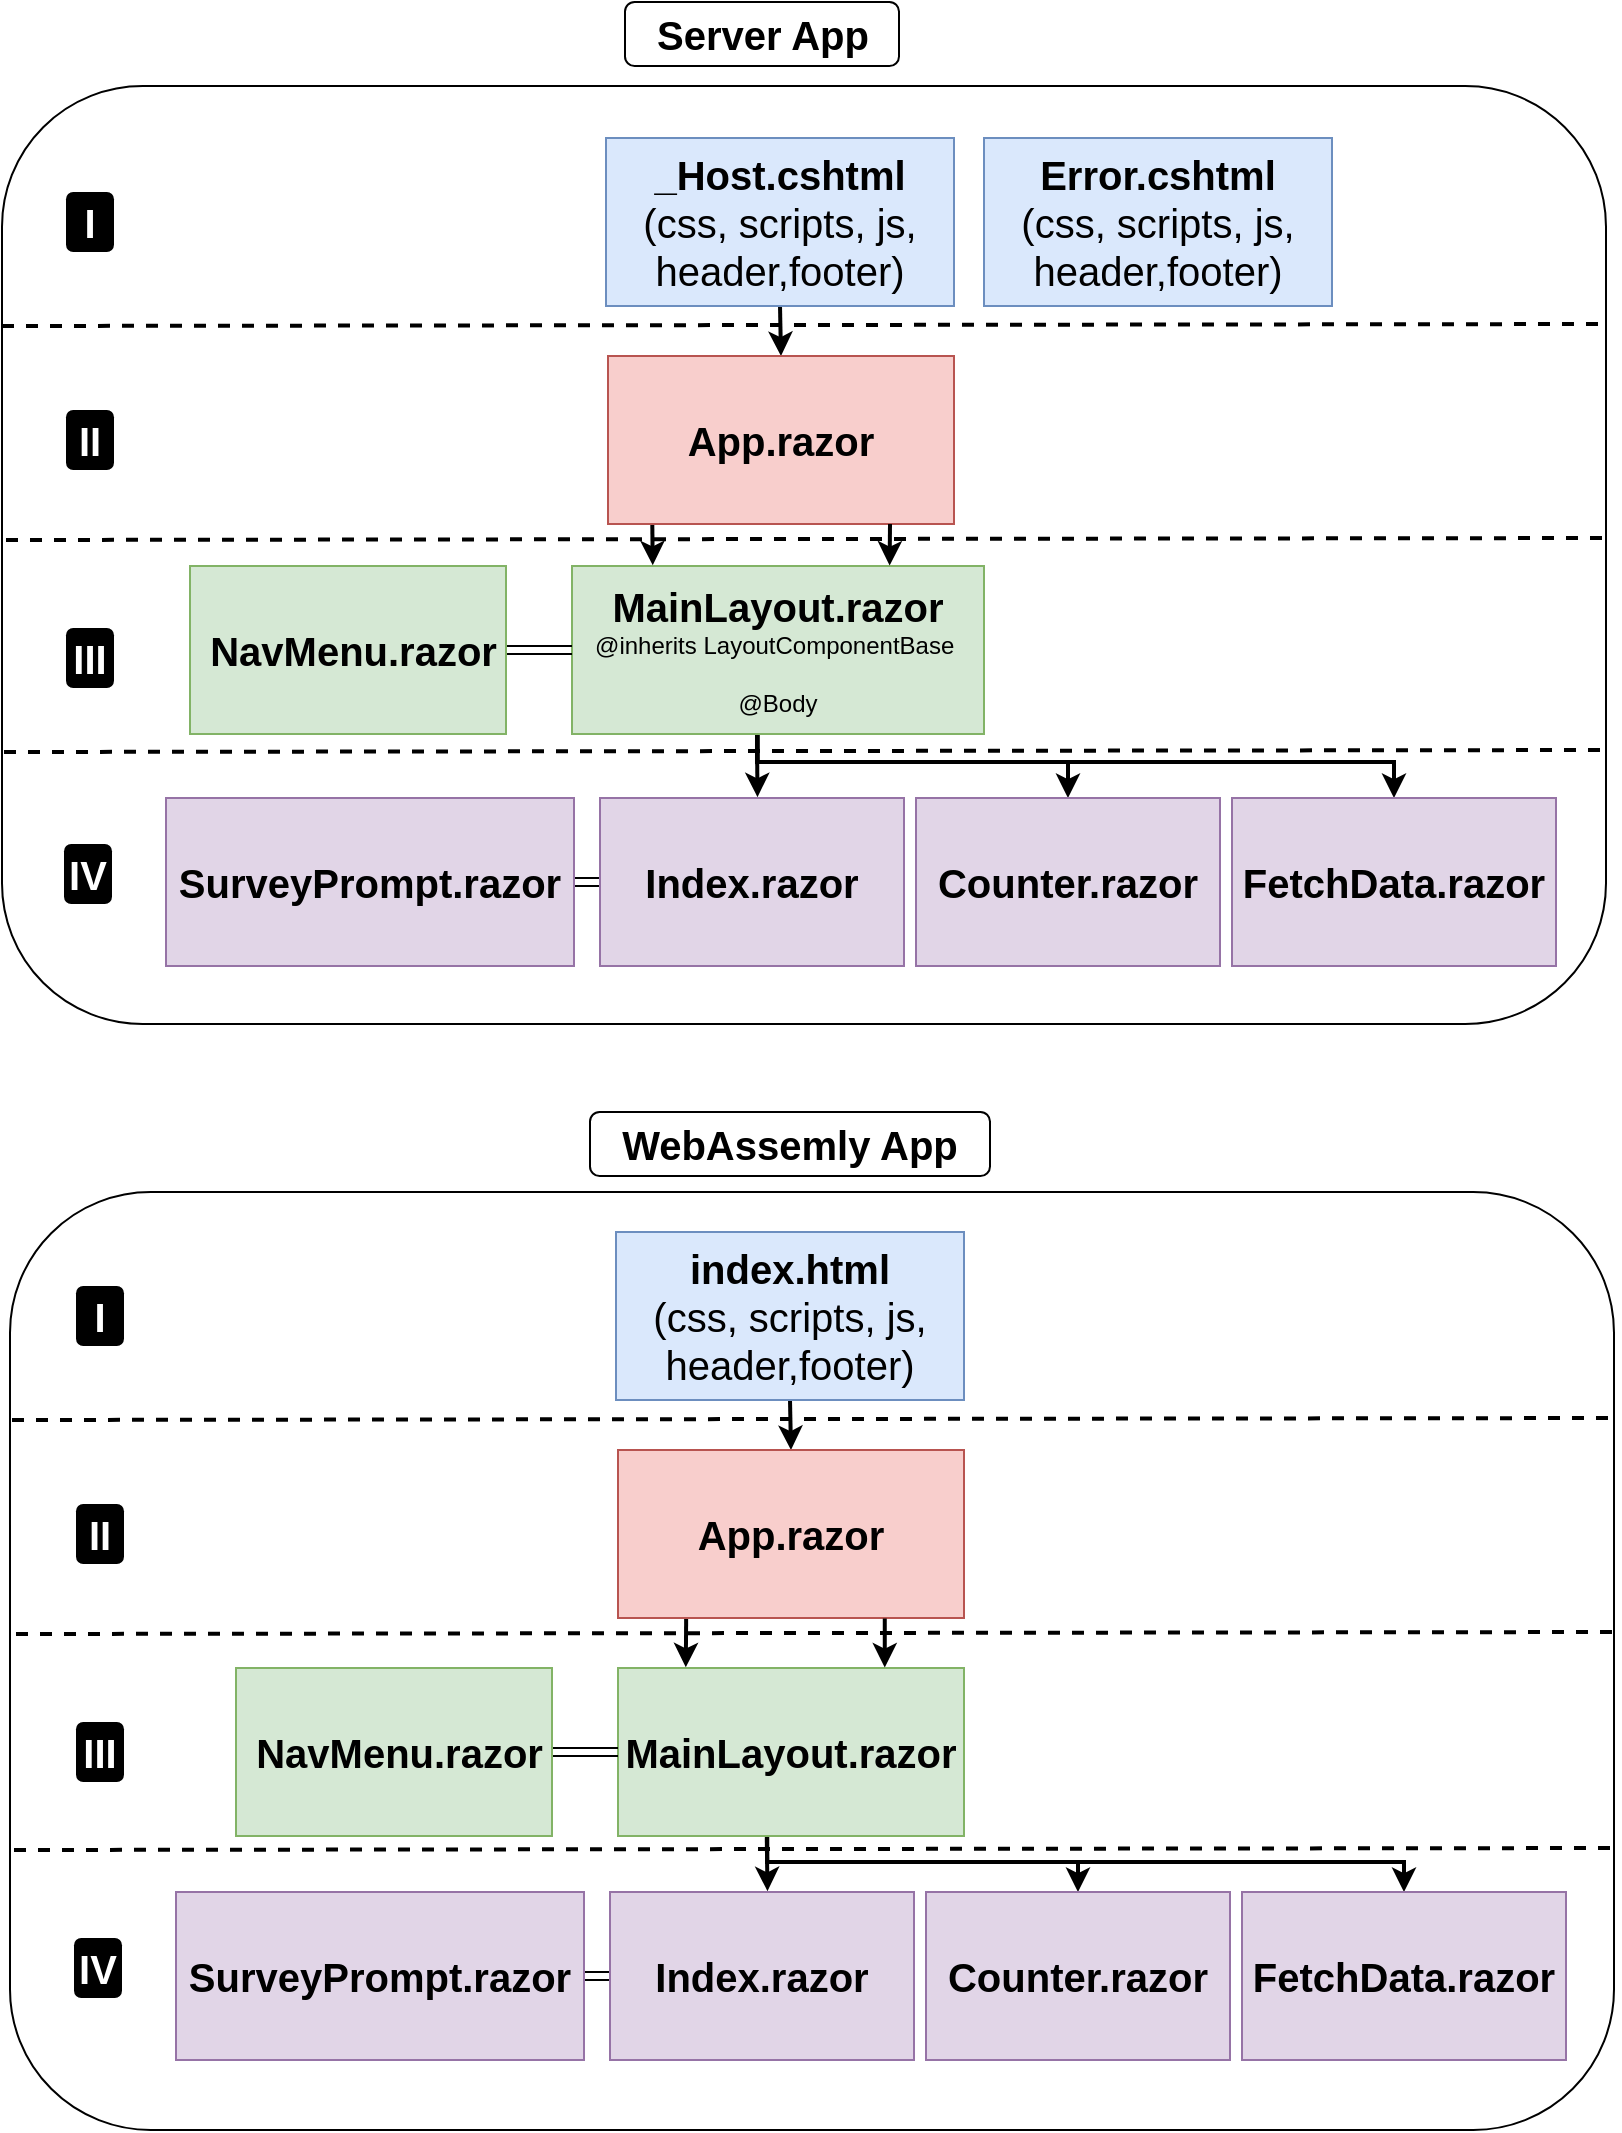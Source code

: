 <mxfile version="21.3.7" type="device">
  <diagram id="PopzSU10rDGdlLimEgy6" name="Page-1">
    <mxGraphModel dx="1687" dy="993" grid="0" gridSize="10" guides="1" tooltips="1" connect="1" arrows="1" fold="1" page="1" pageScale="1" pageWidth="827" pageHeight="1169" math="0" shadow="0">
      <root>
        <mxCell id="0" />
        <mxCell id="1" parent="0" />
        <mxCell id="NSYjjDNi7qGj8qfPXqa4-16" style="edgeStyle=orthogonalEdgeStyle;rounded=0;orthogonalLoop=1;jettySize=auto;html=1;exitX=0.5;exitY=1;exitDx=0;exitDy=0;entryX=0.5;entryY=0;entryDx=0;entryDy=0;strokeWidth=2;" parent="1" source="BGrW7HUJqGO3NxsvNbuX-1" target="NSYjjDNi7qGj8qfPXqa4-15" edge="1">
          <mxGeometry relative="1" as="geometry" />
        </mxCell>
        <mxCell id="BGrW7HUJqGO3NxsvNbuX-1" value="&lt;font style=&quot;font-size: 20px;&quot;&gt;&lt;b&gt;_Host.cshtml&lt;/b&gt;&lt;br&gt;(css, scripts, js, header,footer)&lt;br&gt;&lt;/font&gt;" style="rounded=0;whiteSpace=wrap;html=1;fillColor=#dae8fc;strokeColor=#6c8ebf;" parent="1" vertex="1">
          <mxGeometry x="315" y="145" width="174" height="84" as="geometry" />
        </mxCell>
        <mxCell id="NSYjjDNi7qGj8qfPXqa4-9" style="edgeStyle=orthogonalEdgeStyle;rounded=0;orthogonalLoop=1;jettySize=auto;html=1;exitX=0.449;exitY=1.006;exitDx=0;exitDy=0;entryX=0.518;entryY=-0.005;entryDx=0;entryDy=0;entryPerimeter=0;strokeWidth=2;exitPerimeter=0;" parent="1" source="BGrW7HUJqGO3NxsvNbuX-2" target="NSYjjDNi7qGj8qfPXqa4-2" edge="1">
          <mxGeometry relative="1" as="geometry" />
        </mxCell>
        <mxCell id="NSYjjDNi7qGj8qfPXqa4-10" style="edgeStyle=orthogonalEdgeStyle;rounded=0;orthogonalLoop=1;jettySize=auto;html=1;exitX=0.449;exitY=1.004;exitDx=0;exitDy=0;entryX=0.5;entryY=0;entryDx=0;entryDy=0;strokeWidth=2;exitPerimeter=0;" parent="1" source="BGrW7HUJqGO3NxsvNbuX-2" target="NSYjjDNi7qGj8qfPXqa4-3" edge="1">
          <mxGeometry relative="1" as="geometry">
            <Array as="points">
              <mxPoint x="390" y="457" />
              <mxPoint x="546" y="457" />
            </Array>
          </mxGeometry>
        </mxCell>
        <mxCell id="NSYjjDNi7qGj8qfPXqa4-11" style="edgeStyle=orthogonalEdgeStyle;rounded=0;orthogonalLoop=1;jettySize=auto;html=1;exitX=0.451;exitY=1.002;exitDx=0;exitDy=0;entryX=0.5;entryY=0;entryDx=0;entryDy=0;strokeWidth=2;exitPerimeter=0;" parent="1" source="BGrW7HUJqGO3NxsvNbuX-2" target="NSYjjDNi7qGj8qfPXqa4-4" edge="1">
          <mxGeometry relative="1" as="geometry">
            <Array as="points">
              <mxPoint x="391" y="457" />
              <mxPoint x="709" y="457" />
            </Array>
          </mxGeometry>
        </mxCell>
        <mxCell id="BGrW7HUJqGO3NxsvNbuX-2" value="&lt;font style=&quot;&quot;&gt;&lt;b style=&quot;font-size: 20px; border-color: var(--border-color);&quot;&gt;MainLayout.razor&lt;br&gt;&lt;/b&gt;@inherits LayoutComponentBase&amp;nbsp;&lt;br&gt;&lt;br&gt;&lt;font style=&quot;&quot;&gt;&lt;font style=&quot;font-size: 12px;&quot;&gt;@Body&lt;/font&gt;&lt;/font&gt;&lt;br&gt;&lt;/font&gt;" style="rounded=0;whiteSpace=wrap;html=1;fillColor=#d5e8d4;strokeColor=#82b366;" parent="1" vertex="1">
          <mxGeometry x="298" y="359" width="206" height="84" as="geometry" />
        </mxCell>
        <mxCell id="NSYjjDNi7qGj8qfPXqa4-12" style="edgeStyle=orthogonalEdgeStyle;rounded=0;orthogonalLoop=1;jettySize=auto;html=1;exitX=1;exitY=0.5;exitDx=0;exitDy=0;entryX=0;entryY=0.5;entryDx=0;entryDy=0;shape=link;" parent="1" source="BGrW7HUJqGO3NxsvNbuX-3" target="NSYjjDNi7qGj8qfPXqa4-2" edge="1">
          <mxGeometry relative="1" as="geometry" />
        </mxCell>
        <mxCell id="BGrW7HUJqGO3NxsvNbuX-3" value="&lt;font style=&quot;font-size: 20px;&quot;&gt;&lt;b&gt;SurveyPrompt.razor&lt;/b&gt;&lt;br&gt;&lt;/font&gt;" style="rounded=0;whiteSpace=wrap;html=1;fillColor=#e1d5e7;strokeColor=#9673a6;" parent="1" vertex="1">
          <mxGeometry x="95" y="475" width="204" height="84" as="geometry" />
        </mxCell>
        <mxCell id="NSYjjDNi7qGj8qfPXqa4-8" style="edgeStyle=orthogonalEdgeStyle;rounded=0;orthogonalLoop=1;jettySize=auto;html=1;exitX=1;exitY=0.5;exitDx=0;exitDy=0;entryX=0;entryY=0.5;entryDx=0;entryDy=0;shape=link;" parent="1" source="BGrW7HUJqGO3NxsvNbuX-4" target="BGrW7HUJqGO3NxsvNbuX-2" edge="1">
          <mxGeometry relative="1" as="geometry" />
        </mxCell>
        <mxCell id="BGrW7HUJqGO3NxsvNbuX-4" value="&lt;font style=&quot;font-size: 20px;&quot;&gt;&lt;b&gt;&amp;nbsp;&lt;/b&gt;&lt;b style=&quot;border-color: var(--border-color);&quot;&gt;NavMenu.razor&lt;/b&gt;&lt;br&gt;&lt;/font&gt;" style="rounded=0;whiteSpace=wrap;html=1;fillColor=#d5e8d4;strokeColor=#82b366;" parent="1" vertex="1">
          <mxGeometry x="107" y="359" width="158" height="84" as="geometry" />
        </mxCell>
        <mxCell id="BGrW7HUJqGO3NxsvNbuX-14" value="" style="rounded=1;whiteSpace=wrap;html=1;fontSize=20;fillColor=none;" parent="1" vertex="1">
          <mxGeometry x="13" y="119" width="802" height="469" as="geometry" />
        </mxCell>
        <mxCell id="BGrW7HUJqGO3NxsvNbuX-15" value="&lt;font size=&quot;1&quot; color=&quot;#ffffff&quot;&gt;&lt;b style=&quot;font-size: 20px;&quot;&gt;I&lt;/b&gt;&lt;/font&gt;" style="rounded=1;whiteSpace=wrap;html=1;strokeColor=none;strokeWidth=4;fontSize=15;fontColor=#82BE77;fillColor=#000000;" parent="1" vertex="1">
          <mxGeometry x="45" y="172" width="24" height="30" as="geometry" />
        </mxCell>
        <mxCell id="BGrW7HUJqGO3NxsvNbuX-16" value="&lt;font size=&quot;1&quot; color=&quot;#ffffff&quot;&gt;&lt;b style=&quot;font-size: 20px;&quot;&gt;III&lt;/b&gt;&lt;/font&gt;" style="rounded=1;whiteSpace=wrap;html=1;strokeColor=none;strokeWidth=4;fontSize=15;fontColor=#82BE77;fillColor=#000000;" parent="1" vertex="1">
          <mxGeometry x="45" y="390" width="24" height="30" as="geometry" />
        </mxCell>
        <mxCell id="NSYjjDNi7qGj8qfPXqa4-1" value="&lt;font style=&quot;font-size: 20px;&quot;&gt;&lt;b&gt;Error.cshtml&lt;/b&gt;&lt;br&gt;(css, scripts, js, header,footer)&lt;br&gt;&lt;/font&gt;" style="rounded=0;whiteSpace=wrap;html=1;fillColor=#dae8fc;strokeColor=#6c8ebf;" parent="1" vertex="1">
          <mxGeometry x="504" y="145" width="174" height="84" as="geometry" />
        </mxCell>
        <mxCell id="NSYjjDNi7qGj8qfPXqa4-2" value="&lt;font style=&quot;font-size: 20px;&quot;&gt;&lt;b&gt;Index.razor&lt;/b&gt;&lt;br&gt;&lt;/font&gt;" style="rounded=0;whiteSpace=wrap;html=1;fillColor=#e1d5e7;strokeColor=#9673a6;" parent="1" vertex="1">
          <mxGeometry x="312" y="475" width="152" height="84" as="geometry" />
        </mxCell>
        <mxCell id="NSYjjDNi7qGj8qfPXqa4-3" value="&lt;font style=&quot;font-size: 20px;&quot;&gt;&lt;b&gt;Counter.razor&lt;/b&gt;&lt;br&gt;&lt;/font&gt;" style="rounded=0;whiteSpace=wrap;html=1;fillColor=#e1d5e7;strokeColor=#9673a6;" parent="1" vertex="1">
          <mxGeometry x="470" y="475" width="152" height="84" as="geometry" />
        </mxCell>
        <mxCell id="NSYjjDNi7qGj8qfPXqa4-4" value="&lt;font style=&quot;font-size: 20px;&quot;&gt;&lt;b&gt;FetchData.razor&lt;/b&gt;&lt;br&gt;&lt;/font&gt;" style="rounded=0;whiteSpace=wrap;html=1;fillColor=#e1d5e7;strokeColor=#9673a6;" parent="1" vertex="1">
          <mxGeometry x="628" y="475" width="162" height="84" as="geometry" />
        </mxCell>
        <mxCell id="NSYjjDNi7qGj8qfPXqa4-13" value="&lt;font size=&quot;1&quot; color=&quot;#ffffff&quot;&gt;&lt;b style=&quot;font-size: 20px;&quot;&gt;IV&lt;/b&gt;&lt;/font&gt;" style="rounded=1;whiteSpace=wrap;html=1;strokeColor=none;strokeWidth=4;fontSize=15;fontColor=#82BE77;fillColor=#000000;" parent="1" vertex="1">
          <mxGeometry x="44" y="498" width="24" height="30" as="geometry" />
        </mxCell>
        <mxCell id="NSYjjDNi7qGj8qfPXqa4-18" style="edgeStyle=orthogonalEdgeStyle;rounded=0;orthogonalLoop=1;jettySize=auto;html=1;exitX=0.128;exitY=0.997;exitDx=0;exitDy=0;strokeWidth=2;exitPerimeter=0;entryX=0.196;entryY=-0.004;entryDx=0;entryDy=0;entryPerimeter=0;" parent="1" source="NSYjjDNi7qGj8qfPXqa4-15" target="BGrW7HUJqGO3NxsvNbuX-2" edge="1">
          <mxGeometry relative="1" as="geometry">
            <mxPoint x="349" y="362" as="targetPoint" />
          </mxGeometry>
        </mxCell>
        <mxCell id="NSYjjDNi7qGj8qfPXqa4-15" value="&lt;font style=&quot;font-size: 20px;&quot;&gt;&lt;b style=&quot;border-color: var(--border-color);&quot;&gt;App.razor&lt;/b&gt;&lt;br&gt;&lt;/font&gt;" style="rounded=0;whiteSpace=wrap;html=1;fillColor=#f8cecc;strokeColor=#b85450;" parent="1" vertex="1">
          <mxGeometry x="316" y="254" width="173" height="84" as="geometry" />
        </mxCell>
        <mxCell id="NSYjjDNi7qGj8qfPXqa4-19" style="edgeStyle=orthogonalEdgeStyle;rounded=0;orthogonalLoop=1;jettySize=auto;html=1;entryX=0.771;entryY=-0.003;entryDx=0;entryDy=0;strokeWidth=2;entryPerimeter=0;" parent="1" target="BGrW7HUJqGO3NxsvNbuX-2" edge="1">
          <mxGeometry relative="1" as="geometry">
            <mxPoint x="457" y="338" as="sourcePoint" />
            <mxPoint x="420" y="367" as="targetPoint" />
          </mxGeometry>
        </mxCell>
        <mxCell id="NSYjjDNi7qGj8qfPXqa4-20" value="&lt;font size=&quot;1&quot; color=&quot;#ffffff&quot;&gt;&lt;b style=&quot;font-size: 20px;&quot;&gt;II&lt;/b&gt;&lt;/font&gt;" style="rounded=1;whiteSpace=wrap;html=1;strokeColor=none;strokeWidth=4;fontSize=15;fontColor=#82BE77;fillColor=#000000;" parent="1" vertex="1">
          <mxGeometry x="45" y="281" width="24" height="30" as="geometry" />
        </mxCell>
        <mxCell id="NSYjjDNi7qGj8qfPXqa4-21" value="" style="endArrow=none;dashed=1;html=1;rounded=0;strokeWidth=2;fontSize=20;" parent="1" edge="1">
          <mxGeometry width="50" height="50" relative="1" as="geometry">
            <mxPoint x="13" y="239" as="sourcePoint" />
            <mxPoint x="813" y="238" as="targetPoint" />
          </mxGeometry>
        </mxCell>
        <mxCell id="NSYjjDNi7qGj8qfPXqa4-22" value="" style="endArrow=none;dashed=1;html=1;rounded=0;strokeWidth=2;fontSize=20;" parent="1" edge="1">
          <mxGeometry width="50" height="50" relative="1" as="geometry">
            <mxPoint x="15" y="346" as="sourcePoint" />
            <mxPoint x="815" y="345" as="targetPoint" />
          </mxGeometry>
        </mxCell>
        <mxCell id="NSYjjDNi7qGj8qfPXqa4-23" value="" style="endArrow=none;dashed=1;html=1;rounded=0;strokeWidth=2;fontSize=20;" parent="1" edge="1">
          <mxGeometry width="50" height="50" relative="1" as="geometry">
            <mxPoint x="14" y="452" as="sourcePoint" />
            <mxPoint x="814" y="451" as="targetPoint" />
          </mxGeometry>
        </mxCell>
        <mxCell id="NSYjjDNi7qGj8qfPXqa4-24" style="edgeStyle=orthogonalEdgeStyle;rounded=0;orthogonalLoop=1;jettySize=auto;html=1;exitX=0.5;exitY=1;exitDx=0;exitDy=0;entryX=0.5;entryY=0;entryDx=0;entryDy=0;strokeWidth=2;" parent="1" source="NSYjjDNi7qGj8qfPXqa4-25" target="NSYjjDNi7qGj8qfPXqa4-43" edge="1">
          <mxGeometry relative="1" as="geometry" />
        </mxCell>
        <mxCell id="NSYjjDNi7qGj8qfPXqa4-25" value="&lt;font style=&quot;font-size: 20px;&quot;&gt;&lt;b&gt;index.html&lt;/b&gt;&lt;br&gt;(css, scripts, js, header,footer)&lt;br&gt;&lt;/font&gt;" style="rounded=0;whiteSpace=wrap;html=1;fillColor=#dae8fc;strokeColor=#6c8ebf;" parent="1" vertex="1">
          <mxGeometry x="320" y="692" width="174" height="84" as="geometry" />
        </mxCell>
        <mxCell id="NSYjjDNi7qGj8qfPXqa4-26" style="edgeStyle=orthogonalEdgeStyle;rounded=0;orthogonalLoop=1;jettySize=auto;html=1;exitX=0.43;exitY=1.007;exitDx=0;exitDy=0;entryX=0.518;entryY=-0.005;entryDx=0;entryDy=0;entryPerimeter=0;strokeWidth=2;exitPerimeter=0;" parent="1" source="NSYjjDNi7qGj8qfPXqa4-29" target="NSYjjDNi7qGj8qfPXqa4-38" edge="1">
          <mxGeometry relative="1" as="geometry" />
        </mxCell>
        <mxCell id="NSYjjDNi7qGj8qfPXqa4-27" style="edgeStyle=orthogonalEdgeStyle;rounded=0;orthogonalLoop=1;jettySize=auto;html=1;exitX=0.431;exitY=1.005;exitDx=0;exitDy=0;entryX=0.5;entryY=0;entryDx=0;entryDy=0;strokeWidth=2;exitPerimeter=0;" parent="1" source="NSYjjDNi7qGj8qfPXqa4-29" target="NSYjjDNi7qGj8qfPXqa4-39" edge="1">
          <mxGeometry relative="1" as="geometry">
            <Array as="points">
              <mxPoint x="396" y="1007" />
              <mxPoint x="551" y="1007" />
            </Array>
          </mxGeometry>
        </mxCell>
        <mxCell id="NSYjjDNi7qGj8qfPXqa4-28" style="edgeStyle=orthogonalEdgeStyle;rounded=0;orthogonalLoop=1;jettySize=auto;html=1;exitX=0.431;exitY=1.004;exitDx=0;exitDy=0;entryX=0.5;entryY=0;entryDx=0;entryDy=0;strokeWidth=2;exitPerimeter=0;" parent="1" source="NSYjjDNi7qGj8qfPXqa4-29" target="NSYjjDNi7qGj8qfPXqa4-40" edge="1">
          <mxGeometry relative="1" as="geometry">
            <Array as="points">
              <mxPoint x="396" y="1007" />
              <mxPoint x="714" y="1007" />
            </Array>
          </mxGeometry>
        </mxCell>
        <mxCell id="NSYjjDNi7qGj8qfPXqa4-29" value="&lt;font style=&quot;font-size: 20px;&quot;&gt;&lt;b style=&quot;border-color: var(--border-color);&quot;&gt;MainLayout.razor&lt;/b&gt;&lt;br&gt;&lt;/font&gt;" style="rounded=0;whiteSpace=wrap;html=1;fillColor=#d5e8d4;strokeColor=#82b366;" parent="1" vertex="1">
          <mxGeometry x="321" y="910" width="173" height="84" as="geometry" />
        </mxCell>
        <mxCell id="NSYjjDNi7qGj8qfPXqa4-30" style="edgeStyle=orthogonalEdgeStyle;rounded=0;orthogonalLoop=1;jettySize=auto;html=1;exitX=1;exitY=0.5;exitDx=0;exitDy=0;entryX=0;entryY=0.5;entryDx=0;entryDy=0;shape=link;" parent="1" source="NSYjjDNi7qGj8qfPXqa4-31" target="NSYjjDNi7qGj8qfPXqa4-38" edge="1">
          <mxGeometry relative="1" as="geometry" />
        </mxCell>
        <mxCell id="NSYjjDNi7qGj8qfPXqa4-31" value="&lt;font style=&quot;font-size: 20px;&quot;&gt;&lt;b&gt;SurveyPrompt.razor&lt;/b&gt;&lt;br&gt;&lt;/font&gt;" style="rounded=0;whiteSpace=wrap;html=1;fillColor=#e1d5e7;strokeColor=#9673a6;" parent="1" vertex="1">
          <mxGeometry x="100" y="1022" width="204" height="84" as="geometry" />
        </mxCell>
        <mxCell id="NSYjjDNi7qGj8qfPXqa4-32" style="edgeStyle=orthogonalEdgeStyle;rounded=0;orthogonalLoop=1;jettySize=auto;html=1;exitX=1;exitY=0.5;exitDx=0;exitDy=0;entryX=0;entryY=0.5;entryDx=0;entryDy=0;shape=link;" parent="1" source="NSYjjDNi7qGj8qfPXqa4-33" target="NSYjjDNi7qGj8qfPXqa4-29" edge="1">
          <mxGeometry relative="1" as="geometry" />
        </mxCell>
        <mxCell id="NSYjjDNi7qGj8qfPXqa4-33" value="&lt;font style=&quot;font-size: 20px;&quot;&gt;&lt;b&gt;&amp;nbsp;&lt;/b&gt;&lt;b style=&quot;border-color: var(--border-color);&quot;&gt;NavMenu.razor&lt;/b&gt;&lt;br&gt;&lt;/font&gt;" style="rounded=0;whiteSpace=wrap;html=1;fillColor=#d5e8d4;strokeColor=#82b366;" parent="1" vertex="1">
          <mxGeometry x="130" y="910" width="158" height="84" as="geometry" />
        </mxCell>
        <mxCell id="NSYjjDNi7qGj8qfPXqa4-34" value="" style="rounded=1;whiteSpace=wrap;html=1;fontSize=20;fillColor=none;" parent="1" vertex="1">
          <mxGeometry x="17" y="672" width="802" height="469" as="geometry" />
        </mxCell>
        <mxCell id="NSYjjDNi7qGj8qfPXqa4-35" value="&lt;font size=&quot;1&quot; color=&quot;#ffffff&quot;&gt;&lt;b style=&quot;font-size: 20px;&quot;&gt;I&lt;/b&gt;&lt;/font&gt;" style="rounded=1;whiteSpace=wrap;html=1;strokeColor=none;strokeWidth=4;fontSize=15;fontColor=#82BE77;fillColor=#000000;" parent="1" vertex="1">
          <mxGeometry x="50" y="719" width="24" height="30" as="geometry" />
        </mxCell>
        <mxCell id="NSYjjDNi7qGj8qfPXqa4-36" value="&lt;font size=&quot;1&quot; color=&quot;#ffffff&quot;&gt;&lt;b style=&quot;font-size: 20px;&quot;&gt;III&lt;/b&gt;&lt;/font&gt;" style="rounded=1;whiteSpace=wrap;html=1;strokeColor=none;strokeWidth=4;fontSize=15;fontColor=#82BE77;fillColor=#000000;" parent="1" vertex="1">
          <mxGeometry x="50" y="937" width="24" height="30" as="geometry" />
        </mxCell>
        <mxCell id="NSYjjDNi7qGj8qfPXqa4-38" value="&lt;font style=&quot;font-size: 20px;&quot;&gt;&lt;b&gt;Index.razor&lt;/b&gt;&lt;br&gt;&lt;/font&gt;" style="rounded=0;whiteSpace=wrap;html=1;fillColor=#e1d5e7;strokeColor=#9673a6;" parent="1" vertex="1">
          <mxGeometry x="317" y="1022" width="152" height="84" as="geometry" />
        </mxCell>
        <mxCell id="NSYjjDNi7qGj8qfPXqa4-39" value="&lt;font style=&quot;font-size: 20px;&quot;&gt;&lt;b&gt;Counter.razor&lt;/b&gt;&lt;br&gt;&lt;/font&gt;" style="rounded=0;whiteSpace=wrap;html=1;fillColor=#e1d5e7;strokeColor=#9673a6;" parent="1" vertex="1">
          <mxGeometry x="475" y="1022" width="152" height="84" as="geometry" />
        </mxCell>
        <mxCell id="NSYjjDNi7qGj8qfPXqa4-40" value="&lt;font style=&quot;font-size: 20px;&quot;&gt;&lt;b&gt;FetchData.razor&lt;/b&gt;&lt;br&gt;&lt;/font&gt;" style="rounded=0;whiteSpace=wrap;html=1;fillColor=#e1d5e7;strokeColor=#9673a6;" parent="1" vertex="1">
          <mxGeometry x="633" y="1022" width="162" height="84" as="geometry" />
        </mxCell>
        <mxCell id="NSYjjDNi7qGj8qfPXqa4-41" value="&lt;font size=&quot;1&quot; color=&quot;#ffffff&quot;&gt;&lt;b style=&quot;font-size: 20px;&quot;&gt;IV&lt;/b&gt;&lt;/font&gt;" style="rounded=1;whiteSpace=wrap;html=1;strokeColor=none;strokeWidth=4;fontSize=15;fontColor=#82BE77;fillColor=#000000;" parent="1" vertex="1">
          <mxGeometry x="49" y="1045" width="24" height="30" as="geometry" />
        </mxCell>
        <mxCell id="NSYjjDNi7qGj8qfPXqa4-42" style="edgeStyle=orthogonalEdgeStyle;rounded=0;orthogonalLoop=1;jettySize=auto;html=1;exitX=0.197;exitY=1.001;exitDx=0;exitDy=0;strokeWidth=2;exitPerimeter=0;entryX=0.196;entryY=-0.004;entryDx=0;entryDy=0;entryPerimeter=0;" parent="1" source="NSYjjDNi7qGj8qfPXqa4-43" target="NSYjjDNi7qGj8qfPXqa4-29" edge="1">
          <mxGeometry relative="1" as="geometry">
            <mxPoint x="354" y="909" as="targetPoint" />
          </mxGeometry>
        </mxCell>
        <mxCell id="NSYjjDNi7qGj8qfPXqa4-43" value="&lt;font style=&quot;font-size: 20px;&quot;&gt;&lt;b style=&quot;border-color: var(--border-color);&quot;&gt;App.razor&lt;/b&gt;&lt;br&gt;&lt;/font&gt;" style="rounded=0;whiteSpace=wrap;html=1;fillColor=#f8cecc;strokeColor=#b85450;" parent="1" vertex="1">
          <mxGeometry x="321" y="801" width="173" height="84" as="geometry" />
        </mxCell>
        <mxCell id="NSYjjDNi7qGj8qfPXqa4-44" style="edgeStyle=orthogonalEdgeStyle;rounded=0;orthogonalLoop=1;jettySize=auto;html=1;exitX=0.771;exitY=1.003;exitDx=0;exitDy=0;entryX=0.771;entryY=-0.003;entryDx=0;entryDy=0;strokeWidth=2;exitPerimeter=0;entryPerimeter=0;" parent="1" source="NSYjjDNi7qGj8qfPXqa4-43" target="NSYjjDNi7qGj8qfPXqa4-29" edge="1">
          <mxGeometry relative="1" as="geometry">
            <mxPoint x="425" y="890" as="sourcePoint" />
            <mxPoint x="425" y="914" as="targetPoint" />
          </mxGeometry>
        </mxCell>
        <mxCell id="NSYjjDNi7qGj8qfPXqa4-45" value="&lt;font size=&quot;1&quot; color=&quot;#ffffff&quot;&gt;&lt;b style=&quot;font-size: 20px;&quot;&gt;II&lt;/b&gt;&lt;/font&gt;" style="rounded=1;whiteSpace=wrap;html=1;strokeColor=none;strokeWidth=4;fontSize=15;fontColor=#82BE77;fillColor=#000000;" parent="1" vertex="1">
          <mxGeometry x="50" y="828" width="24" height="30" as="geometry" />
        </mxCell>
        <mxCell id="NSYjjDNi7qGj8qfPXqa4-46" value="" style="endArrow=none;dashed=1;html=1;rounded=0;strokeWidth=2;fontSize=20;" parent="1" edge="1">
          <mxGeometry width="50" height="50" relative="1" as="geometry">
            <mxPoint x="18" y="786" as="sourcePoint" />
            <mxPoint x="818" y="785" as="targetPoint" />
          </mxGeometry>
        </mxCell>
        <mxCell id="NSYjjDNi7qGj8qfPXqa4-47" value="" style="endArrow=none;dashed=1;html=1;rounded=0;strokeWidth=2;fontSize=20;" parent="1" edge="1">
          <mxGeometry width="50" height="50" relative="1" as="geometry">
            <mxPoint x="20" y="893" as="sourcePoint" />
            <mxPoint x="820" y="892" as="targetPoint" />
          </mxGeometry>
        </mxCell>
        <mxCell id="NSYjjDNi7qGj8qfPXqa4-48" value="" style="endArrow=none;dashed=1;html=1;rounded=0;strokeWidth=2;fontSize=20;" parent="1" edge="1">
          <mxGeometry width="50" height="50" relative="1" as="geometry">
            <mxPoint x="19" y="1001" as="sourcePoint" />
            <mxPoint x="819" y="1000" as="targetPoint" />
          </mxGeometry>
        </mxCell>
        <mxCell id="NSYjjDNi7qGj8qfPXqa4-49" value="&lt;font style=&quot;font-size: 20px;&quot;&gt;&lt;b&gt;Server App&lt;/b&gt;&lt;/font&gt;" style="rounded=1;whiteSpace=wrap;html=1;" parent="1" vertex="1">
          <mxGeometry x="324.5" y="77" width="137" height="32" as="geometry" />
        </mxCell>
        <mxCell id="NSYjjDNi7qGj8qfPXqa4-50" value="&lt;font style=&quot;font-size: 20px;&quot;&gt;&lt;b&gt;WebAssemly App&lt;/b&gt;&lt;/font&gt;" style="rounded=1;whiteSpace=wrap;html=1;" parent="1" vertex="1">
          <mxGeometry x="307" y="632" width="200" height="32" as="geometry" />
        </mxCell>
      </root>
    </mxGraphModel>
  </diagram>
</mxfile>
